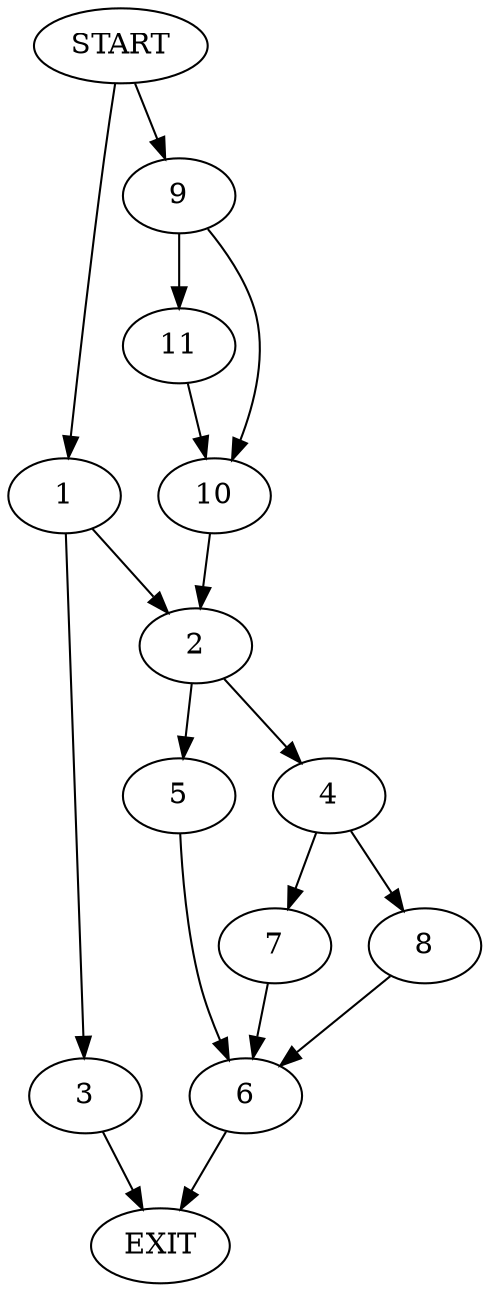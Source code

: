 digraph {
0 [label="START"]
12 [label="EXIT"]
0 -> 1
1 -> 2
1 -> 3
3 -> 12
2 -> 4
2 -> 5
5 -> 6
4 -> 7
4 -> 8
6 -> 12
7 -> 6
8 -> 6
0 -> 9
9 -> 10
9 -> 11
11 -> 10
10 -> 2
}
